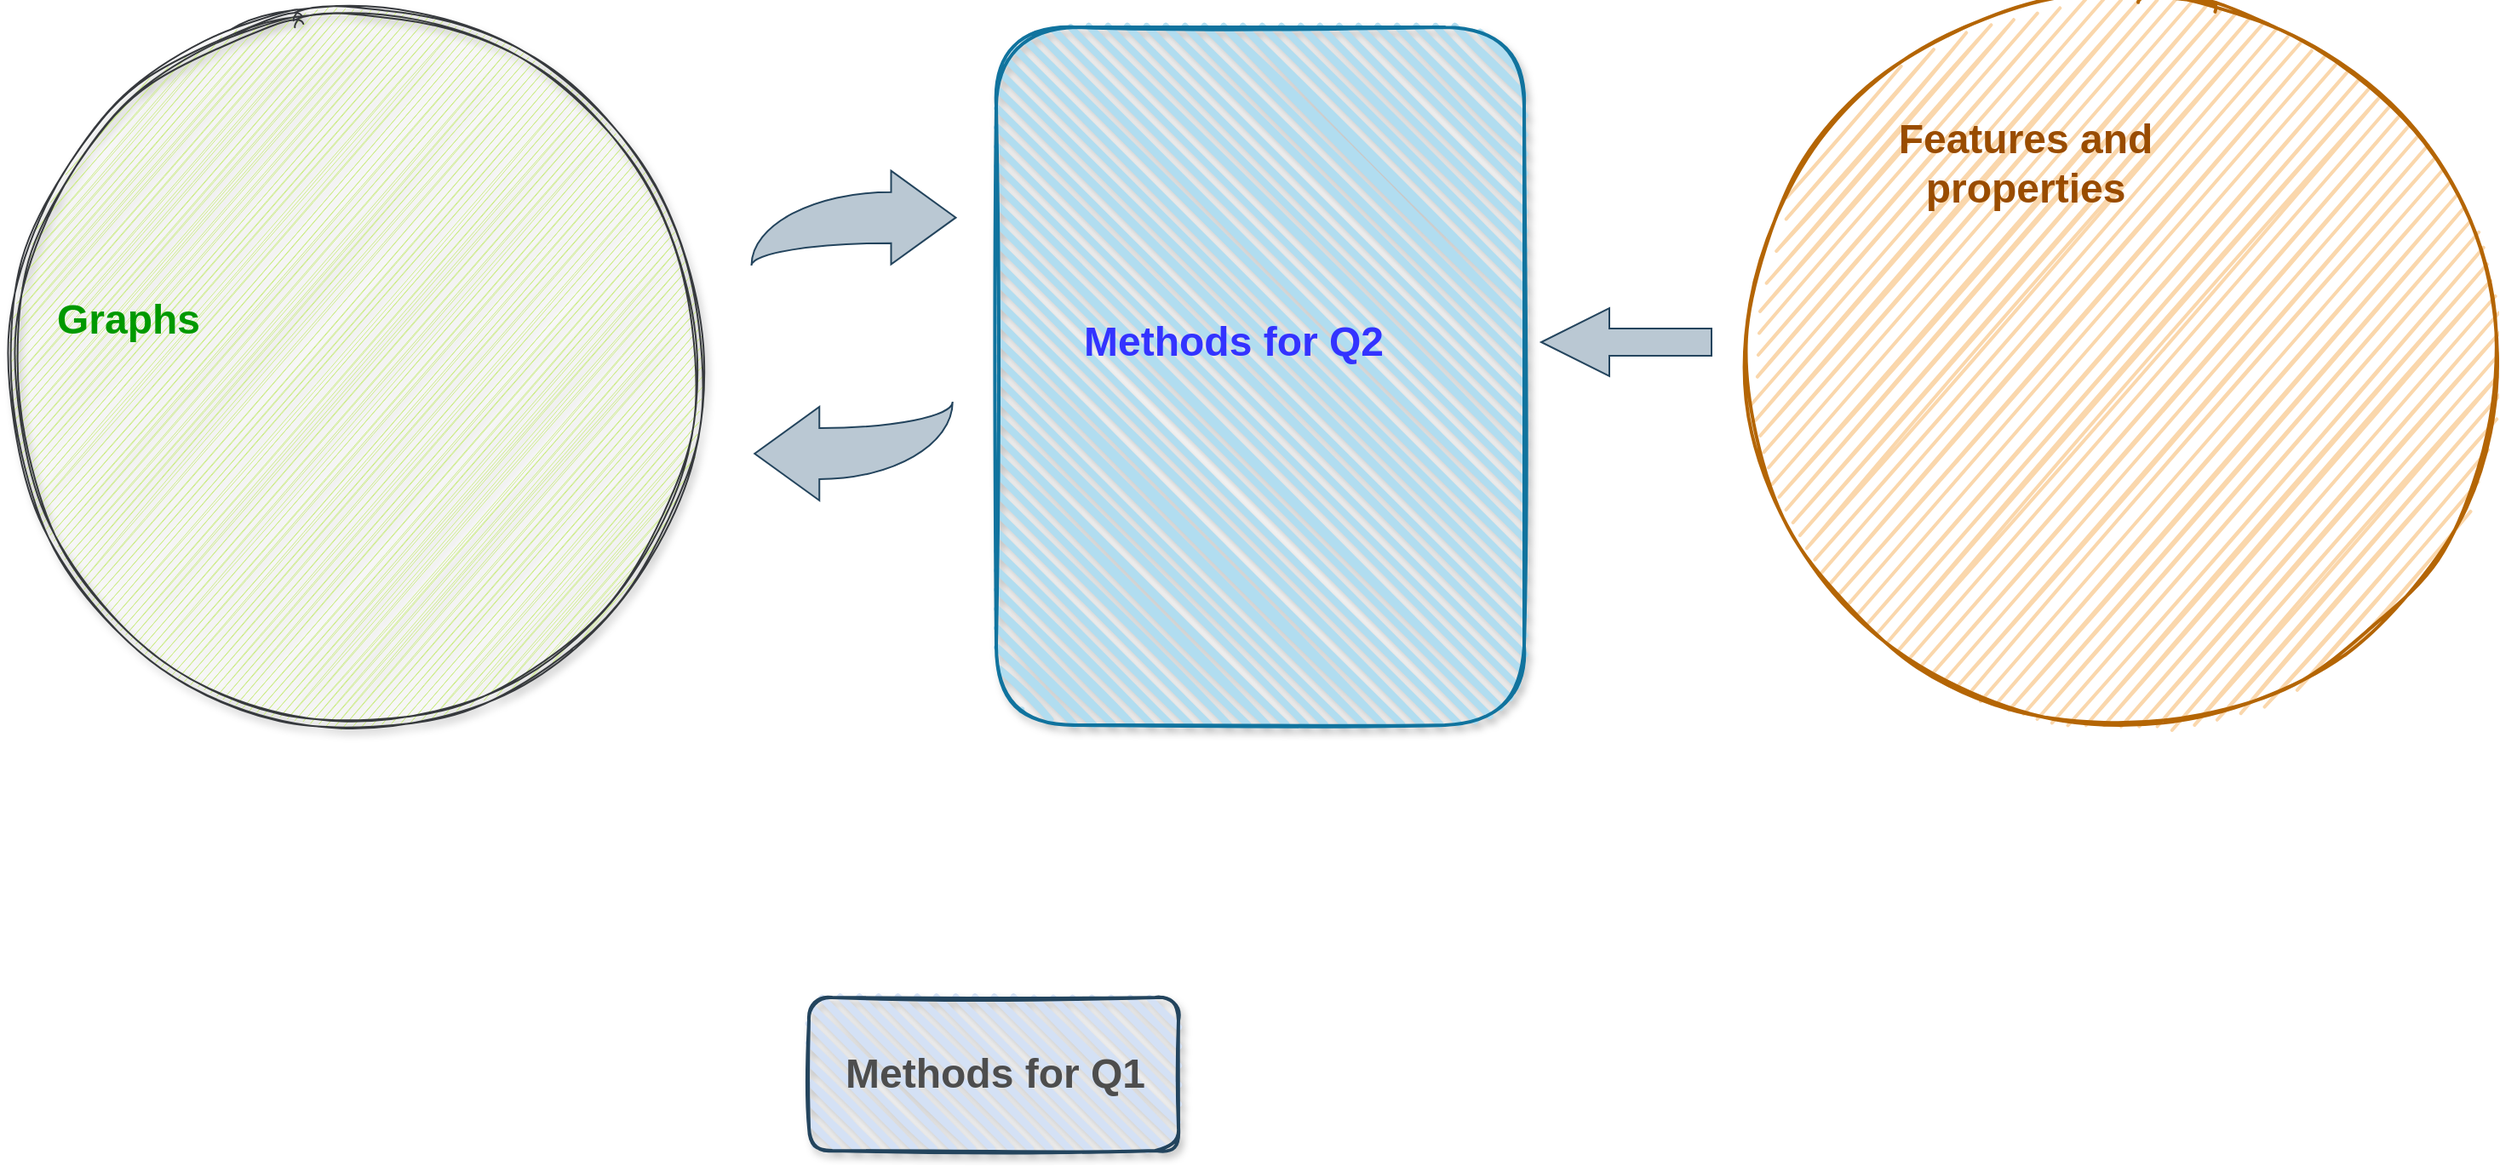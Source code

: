 <mxfile version="21.6.9" type="github">
  <diagram name="第 1 页" id="0c6lW5mvZJDokKavEyJv">
    <mxGraphModel dx="1687" dy="939" grid="1" gridSize="10" guides="1" tooltips="1" connect="1" arrows="1" fold="1" page="1" pageScale="1" pageWidth="827" pageHeight="1169" math="0" shadow="0">
      <root>
        <mxCell id="0" />
        <mxCell id="1" parent="0" />
        <mxCell id="Dg9hZTQ3nmTfVF4-bL2T-1" value="" style="rounded=1;whiteSpace=wrap;html=1;strokeWidth=2;fillWeight=4;hachureGap=8;hachureAngle=45;sketch=1;strokeColor=#23445d;fillColor=#D4E1F5;shadow=1;glass=0;" vertex="1" parent="1">
          <mxGeometry x="510" y="670" width="217" height="90" as="geometry" />
        </mxCell>
        <mxCell id="Dg9hZTQ3nmTfVF4-bL2T-2" value="Methods for Q1" style="text;strokeColor=none;fillColor=none;html=1;fontSize=24;fontStyle=1;verticalAlign=middle;align=center;fontColor=#4D4D4D;" vertex="1" parent="1">
          <mxGeometry x="568.5" y="695" width="100" height="40" as="geometry" />
        </mxCell>
        <mxCell id="Dg9hZTQ3nmTfVF4-bL2T-3" value="" style="rounded=1;whiteSpace=wrap;html=1;strokeWidth=2;fillWeight=4;hachureGap=8;hachureAngle=45;sketch=1;fillColor=#b1ddf0;strokeColor=#10739e;shadow=1;" vertex="1" parent="1">
          <mxGeometry x="620" y="100" width="310" height="410" as="geometry" />
        </mxCell>
        <mxCell id="Dg9hZTQ3nmTfVF4-bL2T-4" value="Methods for Q2" style="text;strokeColor=none;fillColor=none;html=1;fontSize=24;fontStyle=1;verticalAlign=middle;align=center;fontColor=#3333FF;" vertex="1" parent="1">
          <mxGeometry x="708.5" y="265" width="100" height="40" as="geometry" />
        </mxCell>
        <mxCell id="Dg9hZTQ3nmTfVF4-bL2T-5" value="" style="ellipse;whiteSpace=wrap;html=1;strokeWidth=2;fillWeight=2;hachureGap=8;fillColor=#fad7ac;fillStyle=dots;sketch=1;strokeColor=#b46504;shadow=0;" vertex="1" parent="1">
          <mxGeometry x="1060" y="85" width="441" height="420" as="geometry" />
        </mxCell>
        <mxCell id="Dg9hZTQ3nmTfVF4-bL2T-6" value="&lt;div&gt;Features and &lt;br&gt;&lt;/div&gt;&lt;div&gt;properties &lt;/div&gt;" style="text;strokeColor=none;fillColor=none;html=1;fontSize=24;fontStyle=1;verticalAlign=middle;align=center;fontColor=#994C00;" vertex="1" parent="1">
          <mxGeometry x="1174" y="160" width="100" height="40" as="geometry" />
        </mxCell>
        <mxCell id="Dg9hZTQ3nmTfVF4-bL2T-7" value="" style="ellipse;shape=doubleEllipse;whiteSpace=wrap;html=1;aspect=fixed;strokeColor=#36393d;fillColor=#cdeb8b;shadow=1;sketch=1;" vertex="1" parent="1">
          <mxGeometry x="40" y="96" width="408" height="408" as="geometry" />
        </mxCell>
        <mxCell id="Dg9hZTQ3nmTfVF4-bL2T-8" value="Graphs" style="text;strokeColor=none;fillColor=none;html=1;fontSize=24;fontStyle=1;verticalAlign=middle;align=center;fontColor=#009900;" vertex="1" parent="1">
          <mxGeometry x="60" y="252" width="100" height="40" as="geometry" />
        </mxCell>
        <mxCell id="Dg9hZTQ3nmTfVF4-bL2T-9" value="" style="html=1;shadow=0;dashed=0;align=center;verticalAlign=middle;shape=mxgraph.arrows2.jumpInArrow;dy=15;dx=38;arrowHead=55;glass=0;sketch=0;strokeColor=#23445d;fillColor=#bac8d3;" vertex="1" parent="1">
          <mxGeometry x="476.25" y="184.33" width="120" height="55.67" as="geometry" />
        </mxCell>
        <mxCell id="Dg9hZTQ3nmTfVF4-bL2T-10" value="" style="html=1;shadow=0;dashed=0;align=center;verticalAlign=middle;shape=mxgraph.arrows2.jumpInArrow;dy=15;dx=38;arrowHead=55;glass=0;sketch=0;strokeColor=#23445d;fillColor=#bac8d3;rotation=-180;" vertex="1" parent="1">
          <mxGeometry x="478.13" y="320" width="116.25" height="58" as="geometry" />
        </mxCell>
        <mxCell id="Dg9hZTQ3nmTfVF4-bL2T-11" value="" style="html=1;shadow=0;dashed=0;align=center;verticalAlign=middle;shape=mxgraph.arrows2.arrow;dy=0.6;dx=40;flipH=1;notch=0;fillColor=#bac8d3;strokeColor=#23445d;glass=0;sketch=0;" vertex="1" parent="1">
          <mxGeometry x="940" y="265" width="100" height="40" as="geometry" />
        </mxCell>
      </root>
    </mxGraphModel>
  </diagram>
</mxfile>
